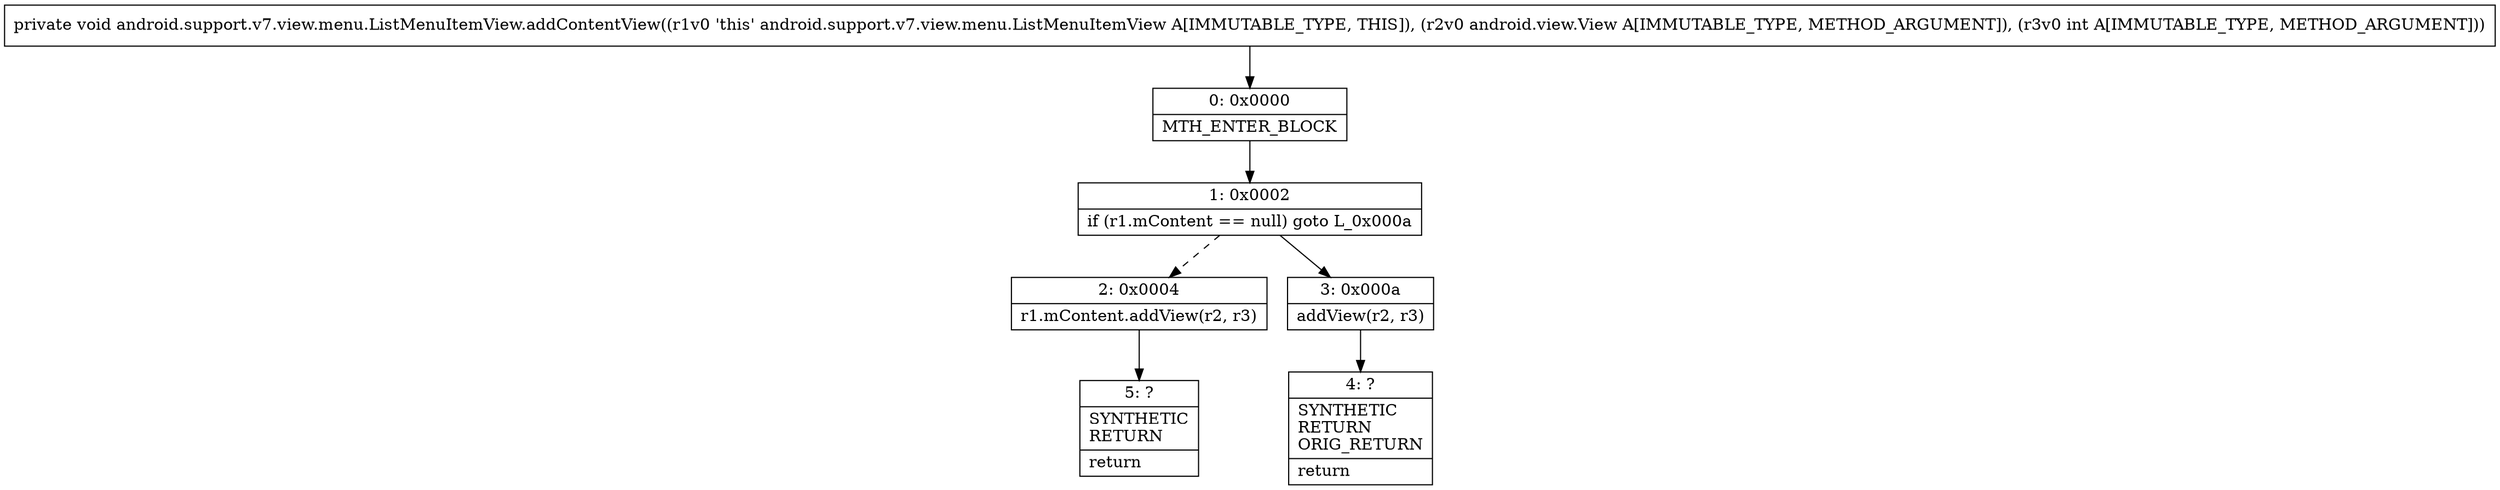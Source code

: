 digraph "CFG forandroid.support.v7.view.menu.ListMenuItemView.addContentView(Landroid\/view\/View;I)V" {
Node_0 [shape=record,label="{0\:\ 0x0000|MTH_ENTER_BLOCK\l}"];
Node_1 [shape=record,label="{1\:\ 0x0002|if (r1.mContent == null) goto L_0x000a\l}"];
Node_2 [shape=record,label="{2\:\ 0x0004|r1.mContent.addView(r2, r3)\l}"];
Node_3 [shape=record,label="{3\:\ 0x000a|addView(r2, r3)\l}"];
Node_4 [shape=record,label="{4\:\ ?|SYNTHETIC\lRETURN\lORIG_RETURN\l|return\l}"];
Node_5 [shape=record,label="{5\:\ ?|SYNTHETIC\lRETURN\l|return\l}"];
MethodNode[shape=record,label="{private void android.support.v7.view.menu.ListMenuItemView.addContentView((r1v0 'this' android.support.v7.view.menu.ListMenuItemView A[IMMUTABLE_TYPE, THIS]), (r2v0 android.view.View A[IMMUTABLE_TYPE, METHOD_ARGUMENT]), (r3v0 int A[IMMUTABLE_TYPE, METHOD_ARGUMENT])) }"];
MethodNode -> Node_0;
Node_0 -> Node_1;
Node_1 -> Node_2[style=dashed];
Node_1 -> Node_3;
Node_2 -> Node_5;
Node_3 -> Node_4;
}

